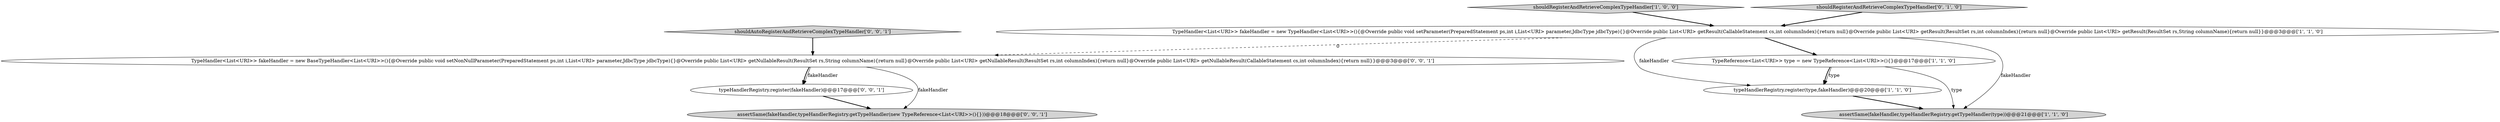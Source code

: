digraph {
7 [style = filled, label = "typeHandlerRegistry.register(fakeHandler)@@@17@@@['0', '0', '1']", fillcolor = white, shape = ellipse image = "AAA0AAABBB3BBB"];
3 [style = filled, label = "shouldRegisterAndRetrieveComplexTypeHandler['1', '0', '0']", fillcolor = lightgray, shape = diamond image = "AAA0AAABBB1BBB"];
8 [style = filled, label = "assertSame(fakeHandler,typeHandlerRegistry.getTypeHandler(new TypeReference<List<URI>>(){}))@@@18@@@['0', '0', '1']", fillcolor = lightgray, shape = ellipse image = "AAA0AAABBB3BBB"];
0 [style = filled, label = "typeHandlerRegistry.register(type,fakeHandler)@@@20@@@['1', '1', '0']", fillcolor = white, shape = ellipse image = "AAA0AAABBB1BBB"];
2 [style = filled, label = "assertSame(fakeHandler,typeHandlerRegistry.getTypeHandler(type))@@@21@@@['1', '1', '0']", fillcolor = lightgray, shape = ellipse image = "AAA0AAABBB1BBB"];
6 [style = filled, label = "TypeHandler<List<URI>> fakeHandler = new BaseTypeHandler<List<URI>>(){@Override public void setNonNullParameter(PreparedStatement ps,int i,List<URI> parameter,JdbcType jdbcType){}@Override public List<URI> getNullableResult(ResultSet rs,String columnName){return null}@Override public List<URI> getNullableResult(ResultSet rs,int columnIndex){return null}@Override public List<URI> getNullableResult(CallableStatement cs,int columnIndex){return null}}@@@3@@@['0', '0', '1']", fillcolor = white, shape = ellipse image = "AAA0AAABBB3BBB"];
5 [style = filled, label = "shouldRegisterAndRetrieveComplexTypeHandler['0', '1', '0']", fillcolor = lightgray, shape = diamond image = "AAA0AAABBB2BBB"];
1 [style = filled, label = "TypeReference<List<URI>> type = new TypeReference<List<URI>>(){}@@@17@@@['1', '1', '0']", fillcolor = white, shape = ellipse image = "AAA0AAABBB1BBB"];
9 [style = filled, label = "shouldAutoRegisterAndRetrieveComplexTypeHandler['0', '0', '1']", fillcolor = lightgray, shape = diamond image = "AAA0AAABBB3BBB"];
4 [style = filled, label = "TypeHandler<List<URI>> fakeHandler = new TypeHandler<List<URI>>(){@Override public void setParameter(PreparedStatement ps,int i,List<URI> parameter,JdbcType jdbcType){}@Override public List<URI> getResult(CallableStatement cs,int columnIndex){return null}@Override public List<URI> getResult(ResultSet rs,int columnIndex){return null}@Override public List<URI> getResult(ResultSet rs,String columnName){return null}}@@@3@@@['1', '1', '0']", fillcolor = white, shape = ellipse image = "AAA0AAABBB1BBB"];
6->8 [style = solid, label="fakeHandler"];
4->1 [style = bold, label=""];
4->0 [style = solid, label="fakeHandler"];
1->0 [style = bold, label=""];
4->2 [style = solid, label="fakeHandler"];
6->7 [style = bold, label=""];
4->6 [style = dashed, label="0"];
7->8 [style = bold, label=""];
1->0 [style = solid, label="type"];
1->2 [style = solid, label="type"];
3->4 [style = bold, label=""];
5->4 [style = bold, label=""];
9->6 [style = bold, label=""];
0->2 [style = bold, label=""];
6->7 [style = solid, label="fakeHandler"];
}
